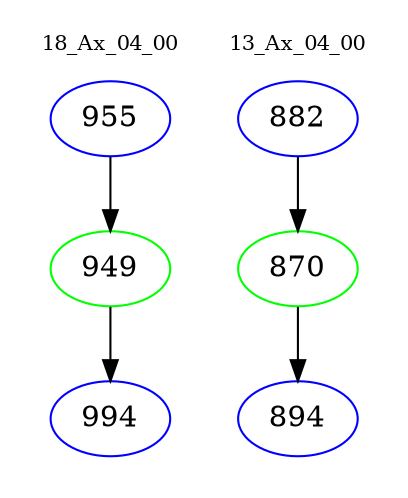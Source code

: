 digraph{
subgraph cluster_0 {
color = white
label = "18_Ax_04_00";
fontsize=10;
T0_955 [label="955", color="blue"]
T0_955 -> T0_949 [color="black"]
T0_949 [label="949", color="green"]
T0_949 -> T0_994 [color="black"]
T0_994 [label="994", color="blue"]
}
subgraph cluster_1 {
color = white
label = "13_Ax_04_00";
fontsize=10;
T1_882 [label="882", color="blue"]
T1_882 -> T1_870 [color="black"]
T1_870 [label="870", color="green"]
T1_870 -> T1_894 [color="black"]
T1_894 [label="894", color="blue"]
}
}
